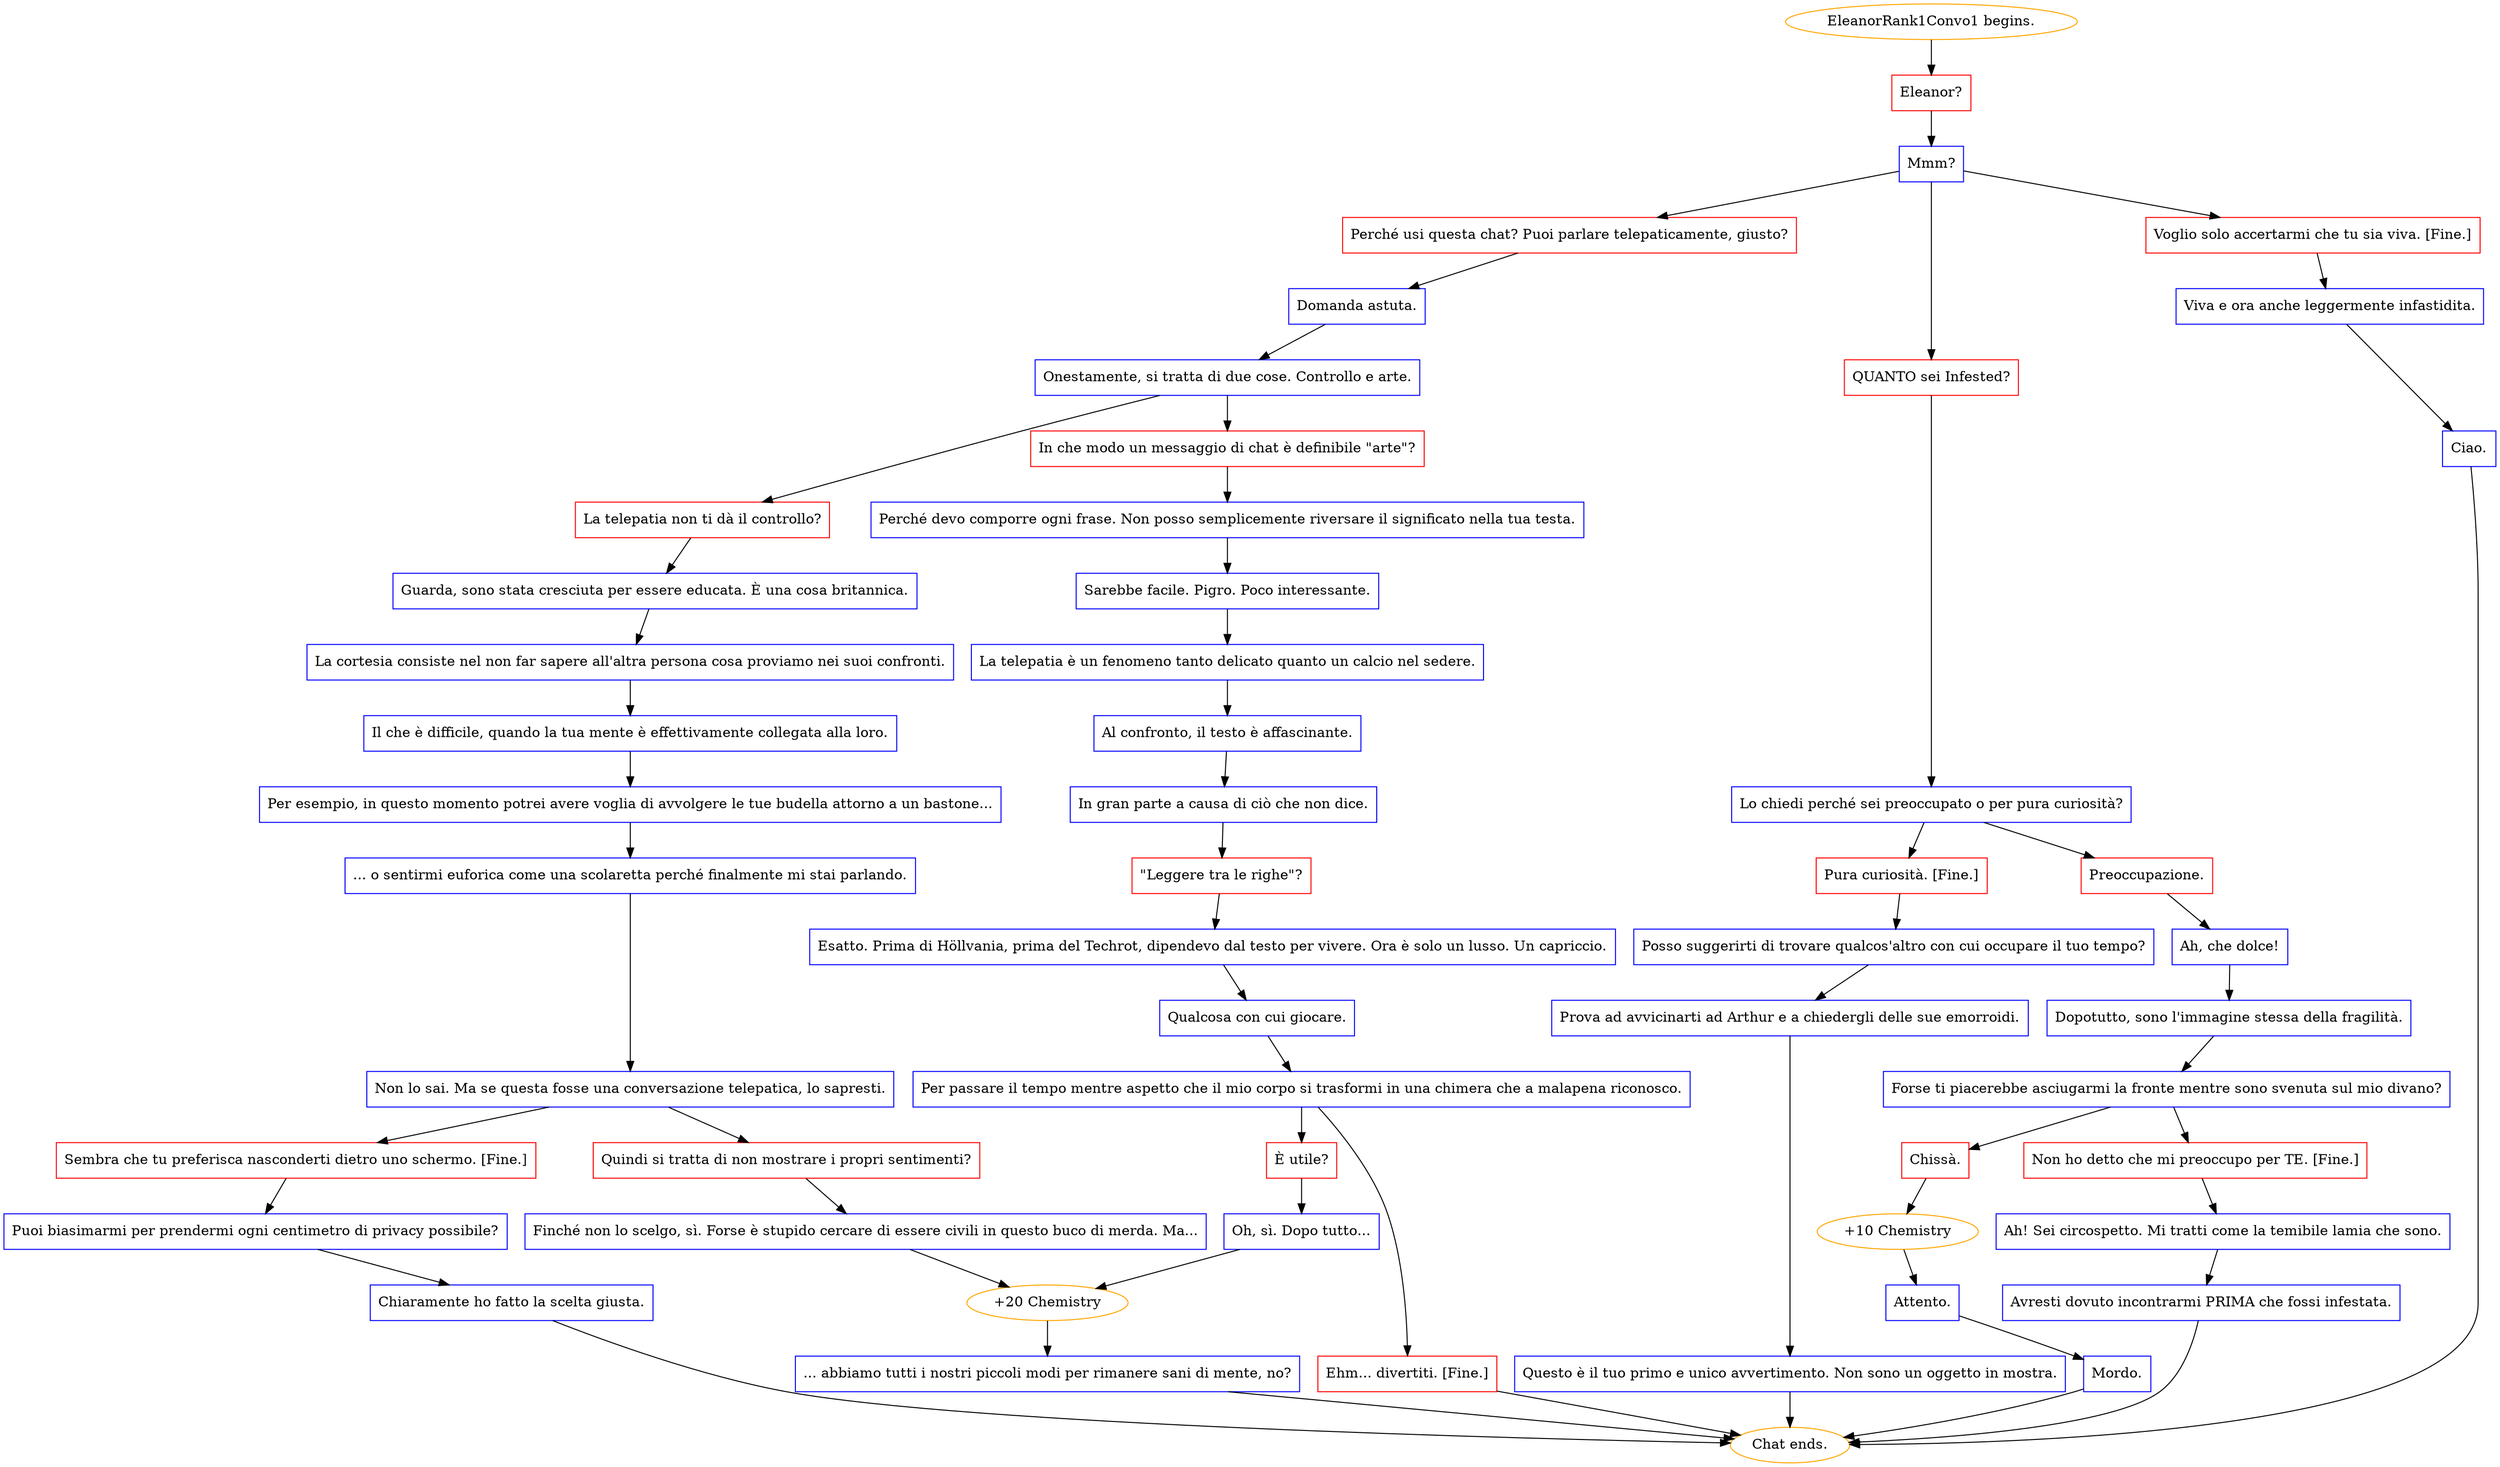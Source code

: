 digraph {
	"EleanorRank1Convo1 begins." [color=orange];
		"EleanorRank1Convo1 begins." -> j754248582;
	j754248582 [label="Eleanor?",shape=box,color=red];
		j754248582 -> j4275063267;
	j4275063267 [label="Mmm?",shape=box,color=blue];
		j4275063267 -> j1064058566;
		j4275063267 -> j2455497759;
		j4275063267 -> j2363634022;
	j1064058566 [label="Perché usi questa chat? Puoi parlare telepaticamente, giusto?",shape=box,color=red];
		j1064058566 -> j235051497;
	j2455497759 [label="QUANTO sei Infested?",shape=box,color=red];
		j2455497759 -> j3356524632;
	j2363634022 [label="Voglio solo accertarmi che tu sia viva. [Fine.]",shape=box,color=red];
		j2363634022 -> j1120447492;
	j235051497 [label="Domanda astuta.",shape=box,color=blue];
		j235051497 -> j3749788757;
	j3356524632 [label="Lo chiedi perché sei preoccupato o per pura curiosità?",shape=box,color=blue];
		j3356524632 -> j2720262676;
		j3356524632 -> j364089167;
	j1120447492 [label="Viva e ora anche leggermente infastidita.",shape=box,color=blue];
		j1120447492 -> j1259152638;
	j3749788757 [label="Onestamente, si tratta di due cose. Controllo e arte.",shape=box,color=blue];
		j3749788757 -> j2963250964;
		j3749788757 -> j4071361761;
	j2720262676 [label="Preoccupazione.",shape=box,color=red];
		j2720262676 -> j1580878881;
	j364089167 [label="Pura curiosità. [Fine.]",shape=box,color=red];
		j364089167 -> j2644090991;
	j1259152638 [label="Ciao.",shape=box,color=blue];
		j1259152638 -> "Chat ends.";
	j2963250964 [label="La telepatia non ti dà il controllo?",shape=box,color=red];
		j2963250964 -> j3246877589;
	j4071361761 [label="In che modo un messaggio di chat è definibile \"arte\"?",shape=box,color=red];
		j4071361761 -> j3804201994;
	j1580878881 [label="Ah, che dolce!",shape=box,color=blue];
		j1580878881 -> j909314162;
	j2644090991 [label="Posso suggerirti di trovare qualcos'altro con cui occupare il tuo tempo?",shape=box,color=blue];
		j2644090991 -> j3860958702;
	"Chat ends." [color=orange];
	j3246877589 [label="Guarda, sono stata cresciuta per essere educata. È una cosa britannica.",shape=box,color=blue];
		j3246877589 -> j2610712713;
	j3804201994 [label="Perché devo comporre ogni frase. Non posso semplicemente riversare il significato nella tua testa.",shape=box,color=blue];
		j3804201994 -> j1001199116;
	j909314162 [label="Dopotutto, sono l'immagine stessa della fragilità.",shape=box,color=blue];
		j909314162 -> j4199842062;
	j3860958702 [label="Prova ad avvicinarti ad Arthur e a chiedergli delle sue emorroidi.",shape=box,color=blue];
		j3860958702 -> j2854256098;
	j2610712713 [label="La cortesia consiste nel non far sapere all'altra persona cosa proviamo nei suoi confronti.",shape=box,color=blue];
		j2610712713 -> j529193871;
	j1001199116 [label="Sarebbe facile. Pigro. Poco interessante.",shape=box,color=blue];
		j1001199116 -> j159415018;
	j4199842062 [label="Forse ti piacerebbe asciugarmi la fronte mentre sono svenuta sul mio divano?",shape=box,color=blue];
		j4199842062 -> j2956349691;
		j4199842062 -> j3782853176;
	j2854256098 [label="Questo è il tuo primo e unico avvertimento. Non sono un oggetto in mostra.",shape=box,color=blue];
		j2854256098 -> "Chat ends.";
	j529193871 [label="Il che è difficile, quando la tua mente è effettivamente collegata alla loro.",shape=box,color=blue];
		j529193871 -> j572839695;
	j159415018 [label="La telepatia è un fenomeno tanto delicato quanto un calcio nel sedere.",shape=box,color=blue];
		j159415018 -> j3310209451;
	j2956349691 [label="Chissà.",shape=box,color=red];
		j2956349691 -> j1721508997;
	j3782853176 [label="Non ho detto che mi preoccupo per TE. [Fine.]",shape=box,color=red];
		j3782853176 -> j3279032136;
	j572839695 [label="Per esempio, in questo momento potrei avere voglia di avvolgere le tue budella attorno a un bastone...",shape=box,color=blue];
		j572839695 -> j1593735515;
	j3310209451 [label="Al confronto, il testo è affascinante.",shape=box,color=blue];
		j3310209451 -> j2989993162;
	j1721508997 [label="+10 Chemistry",color=orange];
		j1721508997 -> j260064441;
	j3279032136 [label="Ah! Sei circospetto. Mi tratti come la temibile lamia che sono.",shape=box,color=blue];
		j3279032136 -> j3120644682;
	j1593735515 [label="... o sentirmi euforica come una scolaretta perché finalmente mi stai parlando.",shape=box,color=blue];
		j1593735515 -> j2234348718;
	j2989993162 [label="In gran parte a causa di ciò che non dice.",shape=box,color=blue];
		j2989993162 -> j1856030701;
	j260064441 [label="Attento.",shape=box,color=blue];
		j260064441 -> j62860712;
	j3120644682 [label="Avresti dovuto incontrarmi PRIMA che fossi infestata.",shape=box,color=blue];
		j3120644682 -> "Chat ends.";
	j2234348718 [label="Non lo sai. Ma se questa fosse una conversazione telepatica, lo sapresti.",shape=box,color=blue];
		j2234348718 -> j2497847047;
		j2234348718 -> j3586795886;
	j1856030701 [label="\"Leggere tra le righe\"?",shape=box,color=red];
		j1856030701 -> j3296036740;
	j62860712 [label="Mordo.",shape=box,color=blue];
		j62860712 -> "Chat ends.";
	j2497847047 [label="Quindi si tratta di non mostrare i propri sentimenti?",shape=box,color=red];
		j2497847047 -> j4152874872;
	j3586795886 [label="Sembra che tu preferisca nasconderti dietro uno schermo. [Fine.]",shape=box,color=red];
		j3586795886 -> j4041667017;
	j3296036740 [label="Esatto. Prima di Höllvania, prima del Techrot, dipendevo dal testo per vivere. Ora è solo un lusso. Un capriccio.",shape=box,color=blue];
		j3296036740 -> j3003022315;
	j4152874872 [label="Finché non lo scelgo, sì. Forse è stupido cercare di essere civili in questo buco di merda. Ma...",shape=box,color=blue];
		j4152874872 -> j3098186453;
	j4041667017 [label="Puoi biasimarmi per prendermi ogni centimetro di privacy possibile?",shape=box,color=blue];
		j4041667017 -> j1628533802;
	j3003022315 [label="Qualcosa con cui giocare.",shape=box,color=blue];
		j3003022315 -> j601092218;
	j3098186453 [label="+20 Chemistry",color=orange];
		j3098186453 -> j774678153;
	j1628533802 [label="Chiaramente ho fatto la scelta giusta.",shape=box,color=blue];
		j1628533802 -> "Chat ends.";
	j601092218 [label="Per passare il tempo mentre aspetto che il mio corpo si trasformi in una chimera che a malapena riconosco.",shape=box,color=blue];
		j601092218 -> j743265282;
		j601092218 -> j1734050462;
	j774678153 [label="... abbiamo tutti i nostri piccoli modi per rimanere sani di mente, no?",shape=box,color=blue];
		j774678153 -> "Chat ends.";
	j743265282 [label="È utile?",shape=box,color=red];
		j743265282 -> j3740882884;
	j1734050462 [label="Ehm... divertiti. [Fine.]",shape=box,color=red];
		j1734050462 -> "Chat ends.";
	j3740882884 [label="Oh, sì. Dopo tutto...",shape=box,color=blue];
		j3740882884 -> j3098186453;
}